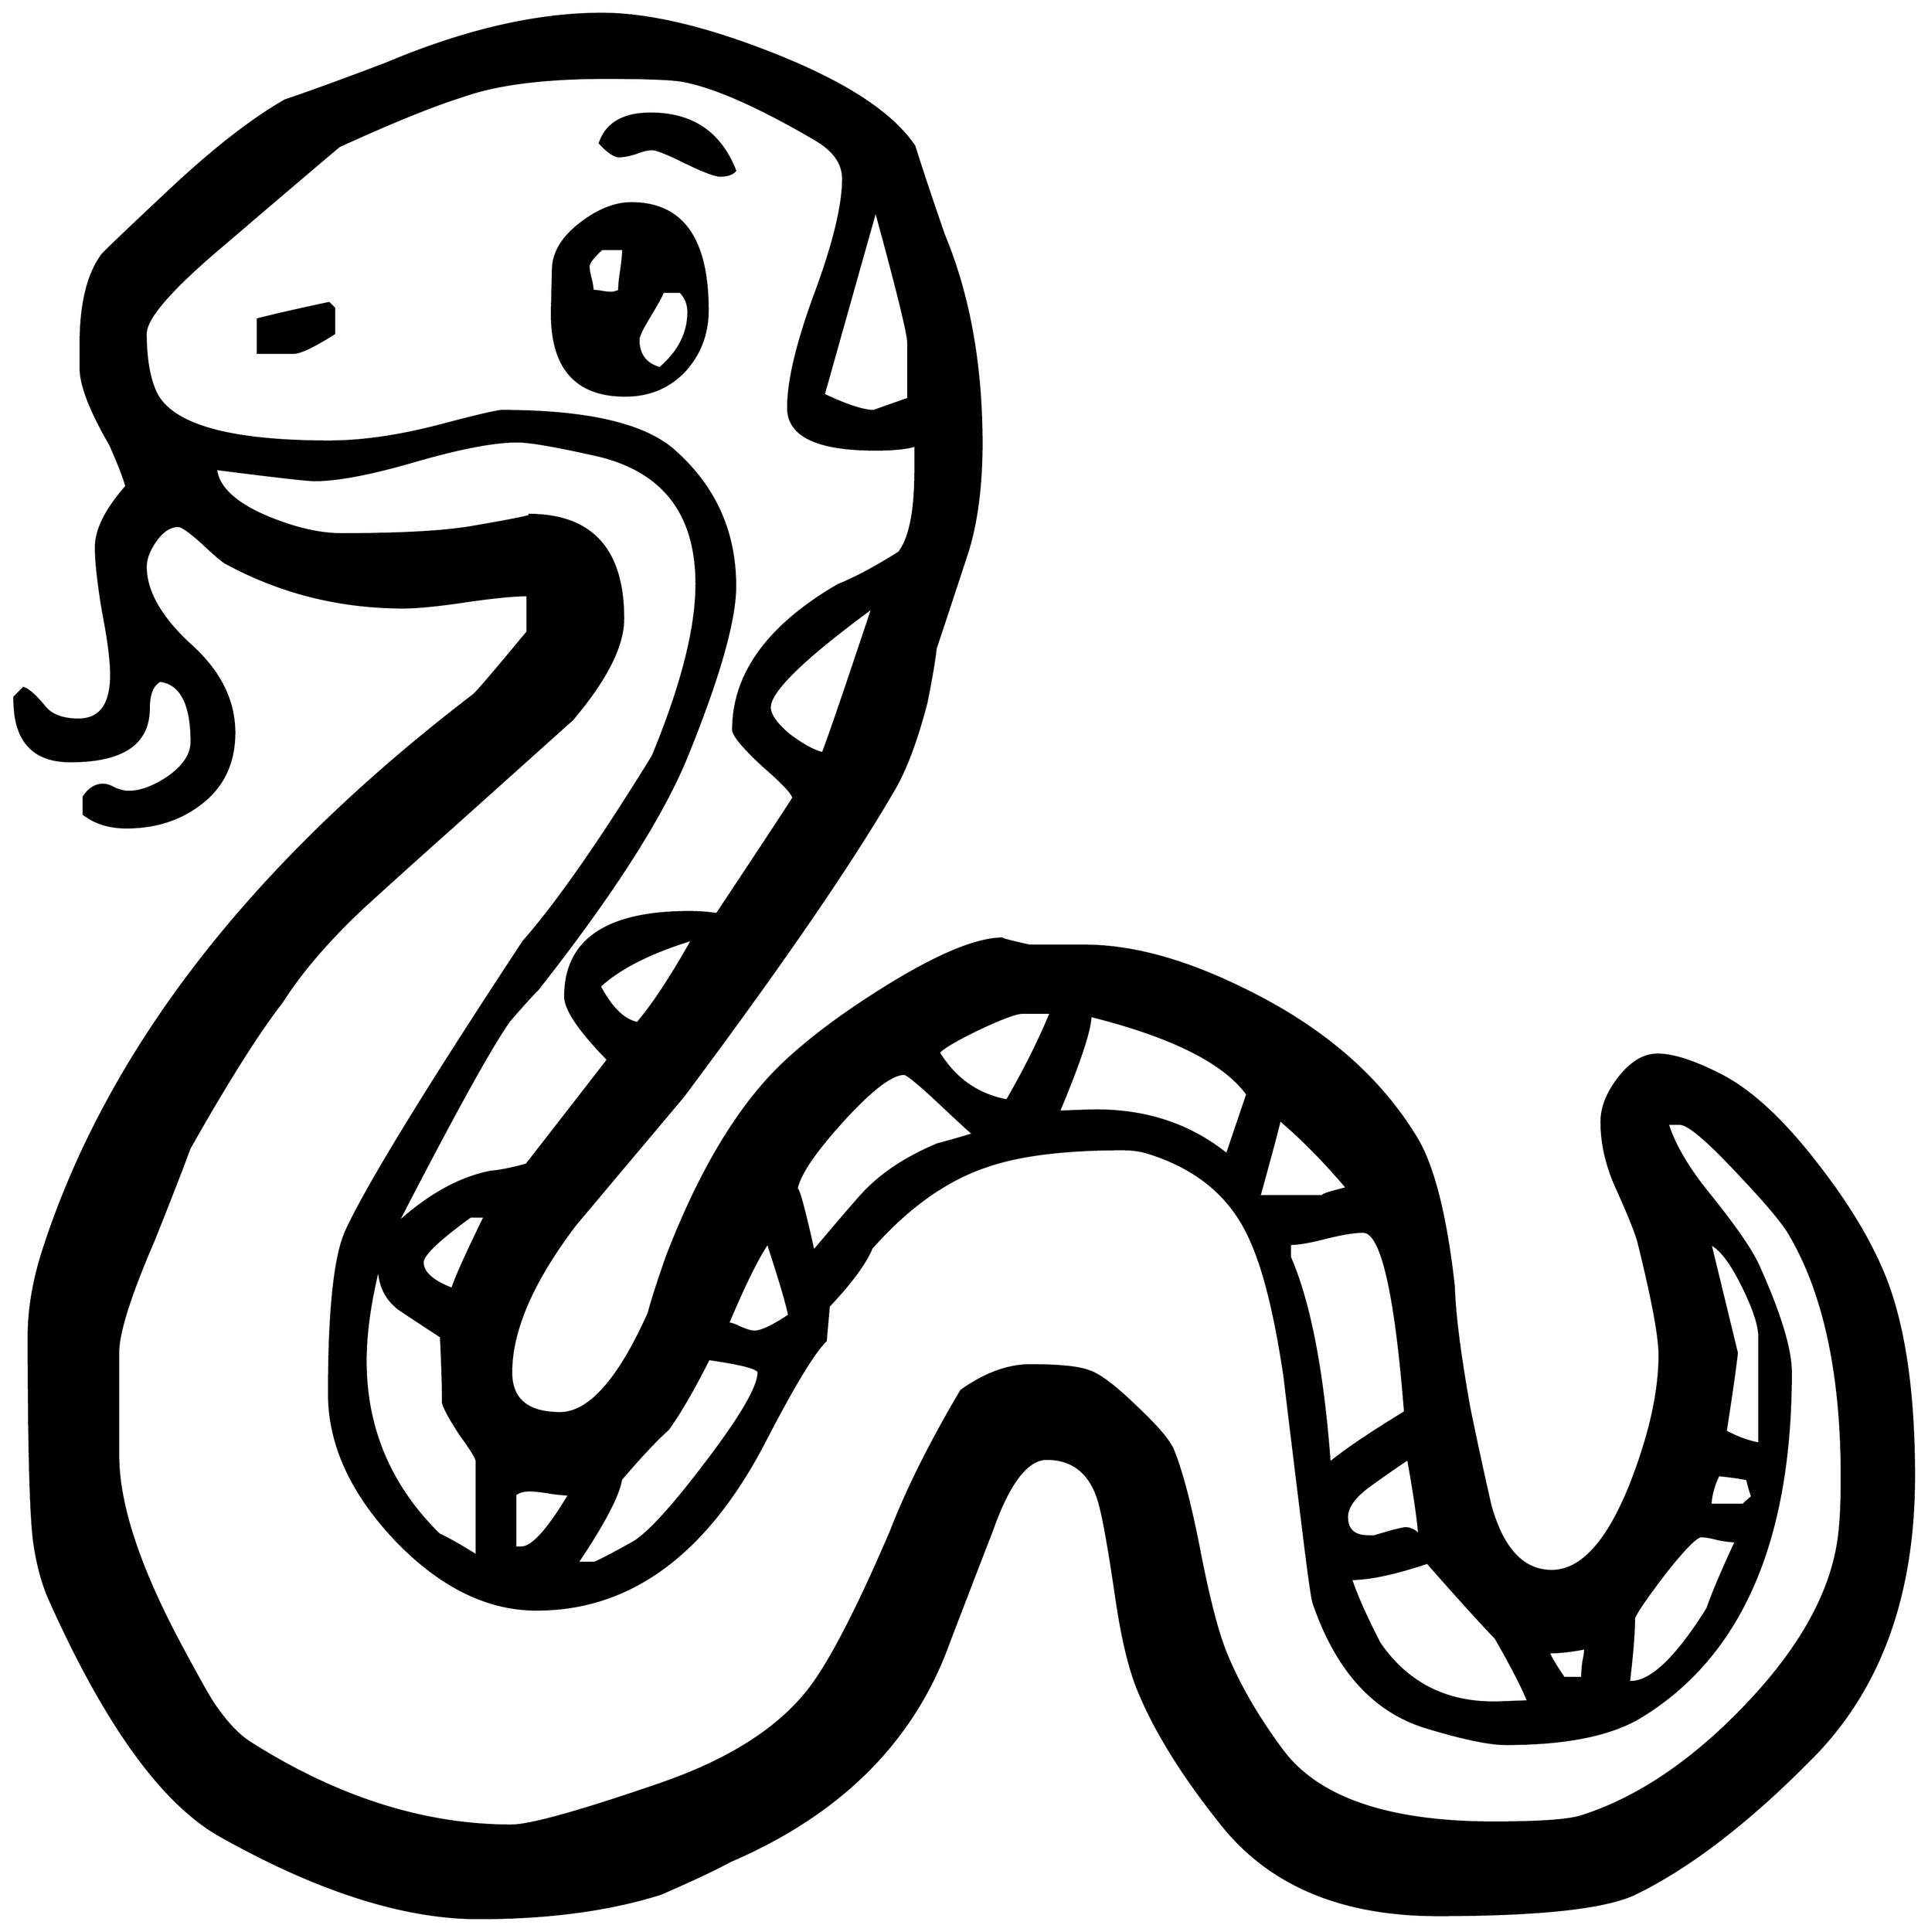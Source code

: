 


\begin{tikzpicture}[y=0.80pt, x=0.80pt, yscale=-1.0, xscale=1.0, inner sep=0pt, outer sep=0pt]
\begin{scope}[shift={(100.0,1711.0)},nonzero rule]
  \path[draw=.,fill=.,line width=1.600pt] (1948.0,-86.0) .. controls
    (1948.0,29.333) and (1915.333,120.667) .. (1850.0,188.0) ..
    controls (1787.333,252.0) and (1728.667,297.333) .. (1674.0,324.0)
    .. controls (1644.667,338.0) and (1580.0,345.0) ..
    (1480.0,345.0) .. controls (1386.0,345.0) and (1315.333,315.333)
    .. (1268.0,256.0) .. controls (1228.0,206.0) and
    (1200.0,160.333) .. (1184.0,119.0) .. controls (1176.0,97.667)
    and (1169.333,68.333) .. (1164.0,31.0) .. controls
    (1157.333,-14.333) and (1152.0,-44.333) .. (1148.0,-59.0) ..
    controls (1140.0,-88.333) and (1122.667,-103.0) ..
    (1096.0,-103.0) .. controls (1076.667,-103.0) and
    (1058.667,-79.333) .. (1042.0,-32.0) .. controls (1032.667,-8.0)
    and (1018.667,28.333) .. (1000.0,77.0) .. controls (965.333,173.667)
    and (893.667,245.333) .. (785.0,292.0) .. controls (770.333,300.0)
    and (747.667,310.667) .. (717.0,324.0) .. controls (666.333,340.0)
    and (606.667,348.0) .. (538.0,348.0) .. controls (464.667,348.0)
    and (380.0,321.0) .. (284.0,267.0) .. controls (227.333,235.0)
    and (171.667,158.0) .. (117.0,36.0) .. controls (110.333,21.333)
    and (105.333,3.667) .. (102.0,-17.0) .. controls (98.0,-41.0)
    and (96.0,-110.0) .. (96.0,-224.0) .. controls (96.0,-250.667)
    and (101.0,-279.333) .. (111.0,-310.0) .. controls
    (175.0,-506.0) and (315.667,-687.0) .. (533.0,-853.0) ..
    controls (536.333,-855.667) and (554.0,-876.333) .. (586.0,-915.0)
    -- (586.0,-951.0) .. controls (572.667,-951.0) and
    (552.333,-949.0) .. (525.0,-945.0) .. controls (498.333,-941.0)
    and (478.0,-939.0) .. (464.0,-939.0) .. controls
    (402.0,-939.0) and (344.333,-953.333) .. (291.0,-982.0) ..
    controls (287.667,-983.333) and (279.333,-990.333) ..
    (266.0,-1003.0) .. controls (254.0,-1013.667) and
    (246.333,-1019.0) .. (243.0,-1019.0) .. controls
    (235.0,-1019.0) and (227.667,-1014.333) .. (221.0,-1005.0) ..
    controls (214.333,-995.667) and (211.0,-987.0) .. (211.0,-979.0)
    .. controls (211.0,-955.0) and (225.333,-929.667) ..
    (254.0,-903.0) .. controls (283.333,-877.0) and (298.0,-848.0)
    .. (298.0,-816.0) .. controls (298.0,-787.333) and
    (287.667,-764.667) .. (267.0,-748.0) .. controls (246.333,-731.333)
    and (221.333,-723.0) .. (192.0,-723.0) .. controls
    (175.333,-723.0) and (161.333,-727.333) .. (150.0,-736.0) --
    (150.0,-753.0) .. controls (155.333,-761.0) and (161.667,-765.0)
    .. (169.0,-765.0) .. controls (172.333,-765.0) and
    (176.333,-763.667) .. (181.0,-761.0) .. controls (186.333,-759.0)
    and (190.667,-758.0) .. (194.0,-758.0) .. controls
    (206.0,-758.0) and (219.333,-763.0) .. (234.0,-773.0) ..
    controls (248.667,-783.667) and (256.0,-795.0) .. (256.0,-807.0)
    .. controls (256.0,-844.333) and (245.667,-864.333) ..
    (225.0,-867.0) .. controls (217.667,-863.0) and (214.0,-854.0)
    .. (214.0,-840.0) .. controls (214.0,-805.333) and
    (188.333,-788.0) .. (137.0,-788.0) .. controls (99.667,-788.0)
    and (81.333,-809.0) .. (82.0,-851.0) -- (91.0,-860.0) ..
    controls (96.333,-858.0) and (103.333,-851.667) .. (112.0,-841.0)
    .. controls (118.667,-833.0) and (129.667,-829.0) ..
    (145.0,-829.0) .. controls (166.333,-829.0) and (177.0,-843.667)
    .. (177.0,-873.0) .. controls (177.0,-887.0) and
    (174.333,-907.667) .. (169.0,-935.0) .. controls (164.333,-963.0)
    and (162.0,-984.0) .. (162.0,-998.0) .. controls
    (162.0,-1015.333) and (172.0,-1035.333) .. (192.0,-1058.0) ..
    controls (189.333,-1067.333) and (184.0,-1081.0) ..
    (176.0,-1099.0) .. controls (156.667,-1132.333) and
    (147.0,-1157.333) .. (147.0,-1174.0) -- (147.0,-1198.0) ..
    controls (147.0,-1236.667) and (154.0,-1265.667) ..
    (168.0,-1285.0) .. controls (170.0,-1287.667) and
    (192.333,-1309.0) .. (235.0,-1349.0) .. controls
    (277.667,-1389.0) and (315.333,-1418.333) .. (348.0,-1437.0) ..
    controls (370.0,-1444.333) and (403.0,-1456.333) ..
    (447.0,-1473.0) .. controls (524.333,-1505.667) and
    (595.0,-1522.0) .. (659.0,-1522.0) .. controls
    (704.333,-1522.0) and (760.0,-1509.0) .. (826.0,-1483.0) ..
    controls (897.333,-1455.0) and (944.0,-1424.667) ..
    (966.0,-1392.0) .. controls (972.0,-1372.667) and
    (981.667,-1343.667) .. (995.0,-1305.0) .. controls
    (1019.667,-1245.667) and (1032.0,-1177.333) .. (1032.0,-1100.0) ..
    controls (1032.0,-1060.0) and (1027.667,-1025.333) ..
    (1019.0,-996.0) .. controls (1008.333,-963.333) and
    (997.667,-931.0) .. (987.0,-899.0) .. controls (985.667,-887.0)
    and (982.667,-869.333) .. (978.0,-846.0) .. controls
    (968.667,-810.0) and (958.333,-782.0) .. (947.0,-762.0) ..
    controls (905.0,-689.333) and (835.667,-588.333) .. (739.0,-459.0)
    .. controls (703.667,-417.0) and (668.333,-375.0) ..
    (633.0,-333.0) .. controls (591.0,-277.667) and (570.0,-229.333)
    .. (570.0,-188.0) .. controls (570.0,-161.333) and
    (586.0,-148.0) .. (618.0,-148.0) .. controls (646.667,-148.0)
    and (675.667,-180.667) .. (705.0,-246.0) .. controls
    (708.333,-258.667) and (714.333,-277.333) .. (723.0,-302.0) ..
    controls (755.667,-386.667) and (793.667,-449.667) .. (837.0,-491.0)
    .. controls (863.0,-515.667) and (897.0,-541.0) ..
    (939.0,-567.0) .. controls (989.667,-598.333) and
    (1027.667,-614.0) .. (1053.0,-614.0) .. controls
    (1049.667,-614.0) and (1058.333,-611.667) .. (1079.0,-607.0) ..
    controls (1079.0,-607.0) and (1097.0,-607.0) ..
    (1133.0,-607.0) .. controls (1180.333,-607.0) and
    (1233.333,-592.333) .. (1292.0,-563.0) .. controls
    (1366.667,-526.333) and (1422.0,-478.667) .. (1458.0,-420.0) ..
    controls (1475.333,-392.667) and (1488.0,-343.333) ..
    (1496.0,-272.0) .. controls (1496.667,-246.0) and
    (1501.667,-206.667) .. (1511.0,-154.0) .. controls
    (1517.667,-121.333) and (1524.667,-89.0) .. (1532.0,-57.0) ..
    controls (1544.0,-14.333) and (1564.0,7.0) .. (1592.0,7.0) ..
    controls (1621.333,7.0) and (1647.333,-21.667) .. (1670.0,-79.0)
    .. controls (1688.667,-127.0) and (1698.0,-169.0) ..
    (1698.0,-205.0) .. controls (1698.0,-223.0) and
    (1691.333,-259.0) .. (1678.0,-313.0) .. controls
    (1676.0,-322.333) and (1668.333,-341.667) .. (1655.0,-371.0) ..
    controls (1645.667,-392.333) and (1641.0,-413.333) ..
    (1641.0,-434.0) .. controls (1641.0,-448.0) and
    (1646.667,-462.333) .. (1658.0,-477.0) .. controls
    (1670.0,-492.333) and (1682.667,-500.0) .. (1696.0,-500.0) ..
    controls (1711.333,-500.0) and (1732.0,-493.333) ..
    (1758.0,-480.0) .. controls (1788.0,-464.667) and
    (1819.667,-435.333) .. (1853.0,-392.0) .. controls
    (1883.667,-352.667) and (1906.0,-315.333) .. (1920.0,-280.0) ..
    controls (1938.667,-232.0) and (1948.0,-167.333) ..
    (1948.0,-86.0) -- cycle(960.0,-1144.0) -- (960.0,-1199.0) ..
    controls (960.0,-1207.667) and (949.333,-1251.0) ..
    (928.0,-1329.0) .. controls (916.667,-1289.0) and
    (899.667,-1228.667) .. (877.0,-1148.0) .. controls
    (899.667,-1137.333) and (916.0,-1132.0) .. (926.0,-1132.0) ..
    controls (926.0,-1132.0) and (937.333,-1136.0) ..
    (960.0,-1144.0) -- cycle(1796.0,-118.0) -- (1796.0,-223.0)
    .. controls (1796.0,-234.333) and (1790.333,-251.333) ..
    (1779.0,-274.0) .. controls (1767.667,-296.667) and
    (1757.333,-310.0) .. (1748.0,-314.0) -- (1774.0,-207.0) ..
    controls (1772.0,-189.667) and (1768.333,-164.0) ..
    (1763.0,-130.0) .. controls (1774.333,-124.0) and
    (1785.333,-120.0) .. (1796.0,-118.0) -- cycle(1789.0,-66.0) ..
    controls (1787.667,-69.333) and (1786.0,-75.0) .. (1784.0,-83.0)
    .. controls (1778.0,-84.333) and (1768.667,-85.667) ..
    (1756.0,-87.0) .. controls (1751.333,-77.667) and (1748.667,-68.0)
    .. (1748.0,-58.0) -- (1780.0,-58.0) -- (1789.0,-66.0) --
    cycle(1391.0,-369.0) .. controls (1369.0,-395.0) and
    (1347.0,-417.333) .. (1325.0,-436.0) .. controls
    (1323.667,-429.333) and (1317.0,-404.333) .. (1305.0,-361.0) --
    (1370.0,-361.0) .. controls (1362.667,-361.0) and
    (1369.667,-363.667) .. (1391.0,-369.0) -- cycle(925.0,-939.0) ..
    controls (857.667,-889.667) and (824.0,-857.0) .. (824.0,-841.0)
    .. controls (824.0,-833.667) and (830.333,-824.667) ..
    (843.0,-814.0) .. controls (856.333,-804.0) and (867.333,-798.0)
    .. (876.0,-796.0) .. controls (880.667,-807.333) and
    (897.0,-855.0) .. (925.0,-939.0) -- cycle(1773.0,-22.0) ..
    controls (1769.0,-22.0) and (1763.333,-22.667) .. (1756.0,-24.0)
    .. controls (1748.667,-26.0) and (1743.0,-27.0) ..
    (1739.0,-27.0) .. controls (1734.333,-27.0) and (1723.0,-15.667)
    .. (1705.0,7.0) .. controls (1687.0,30.333) and (1676.333,45.667)
    .. (1673.0,53.0) .. controls (1673.0,67.0) and (1671.333,88.0)
    .. (1668.0,116.0) -- (1670.0,116.0) .. controls
    (1690.0,116.0) and (1715.0,92.0) .. (1745.0,44.0) ..
    controls (1750.333,28.667) and (1759.667,6.667) .. (1773.0,-22.0) --
    cycle(1293.0,-461.0) .. controls (1270.333,-492.333) and
    (1219.0,-518.0) .. (1139.0,-538.0) .. controls
    (1139.0,-524.667) and (1128.667,-493.333) .. (1108.0,-444.0) --
    (1135.0,-445.0) .. controls (1189.0,-447.0) and
    (1235.0,-432.667) .. (1273.0,-402.0) -- (1293.0,-461.0) --
    cycle(1448.0,-149.0) .. controls (1438.667,-267.0) and
    (1425.0,-326.0) .. (1407.0,-326.0) .. controls
    (1398.333,-326.0) and (1386.0,-324.0) .. (1370.0,-320.0) ..
    controls (1354.667,-316.0) and (1343.0,-314.0) ..
    (1335.0,-314.0) -- (1335.0,-301.0) .. controls
    (1354.333,-256.333) and (1367.333,-189.0) .. (1374.0,-99.0) ..
    controls (1389.333,-111.667) and (1414.0,-128.333) ..
    (1448.0,-149.0) -- cycle(1100.0,-541.0) -- (1072.0,-541.0)
    .. controls (1066.0,-541.0) and (1051.667,-535.667) ..
    (1029.0,-525.0) .. controls (1007.0,-514.333) and
    (994.0,-506.667) .. (990.0,-502.0) .. controls (1006.0,-476.0)
    and (1028.333,-460.333) .. (1057.0,-455.0) .. controls
    (1074.333,-485.0) and (1088.667,-513.667) .. (1100.0,-541.0) --
    cycle(1625.0,83.0) .. controls (1611.667,85.667) and
    (1599.667,87.0) .. (1589.0,87.0) .. controls (1591.667,93.0) and
    (1596.667,101.333) .. (1604.0,112.0) -- (1622.0,112.0) ..
    controls (1622.0,108.667) and (1622.333,103.667) .. (1623.0,97.0)
    .. controls (1624.333,91.0) and (1625.0,86.333) .. (1625.0,83.0)
    -- cycle(1462.0,-28.0) .. controls (1460.667,-44.667) and
    (1457.0,-69.667) .. (1451.0,-103.0) .. controls (1439.0,-95.0)
    and (1427.0,-86.667) .. (1415.0,-78.0) .. controls
    (1399.0,-66.667) and (1391.0,-56.0) .. (1391.0,-46.0) ..
    controls (1391.0,-33.333) and (1398.0,-27.0) .. (1412.0,-27.0)
    -- (1418.0,-27.0) .. controls (1430.667,-31.0) and
    (1440.667,-33.667) .. (1448.0,-35.0) .. controls (1453.333,-35.0)
    and (1458.0,-32.667) .. (1462.0,-28.0) -- cycle(967.0,-1073.0)
    -- (967.0,-1098.0) .. controls (958.333,-1095.333) and
    (945.333,-1094.0) .. (928.0,-1094.0) .. controls
    (870.667,-1094.0) and (842.0,-1107.667) .. (842.0,-1135.0) ..
    controls (842.0,-1161.667) and (851.0,-1199.333) ..
    (869.0,-1248.0) .. controls (887.0,-1296.667) and
    (896.0,-1334.0) .. (896.0,-1360.0) .. controls
    (896.0,-1375.333) and (886.667,-1388.333) .. (868.0,-1399.0) ..
    controls (813.333,-1431.0) and (770.333,-1450.0) ..
    (739.0,-1456.0) .. controls (728.333,-1458.0) and
    (703.0,-1459.0) .. (663.0,-1459.0) .. controls
    (602.333,-1459.0) and (555.333,-1453.0) .. (522.0,-1441.0) ..
    controls (494.0,-1432.333) and (453.667,-1416.0) ..
    (401.0,-1392.0) .. controls (375.667,-1370.667) and
    (337.667,-1338.333) .. (287.0,-1295.0) .. controls
    (236.333,-1252.333) and (211.0,-1223.333) .. (211.0,-1208.0) ..
    controls (211.0,-1184.667) and (214.0,-1166.0) ..
    (220.0,-1152.0) .. controls (234.0,-1118.667) and
    (291.0,-1102.0) .. (391.0,-1102.0) .. controls
    (423.667,-1102.0) and (460.333,-1107.333) .. (501.0,-1118.0) ..
    controls (536.333,-1127.333) and (556.333,-1132.0) ..
    (561.0,-1132.0) .. controls (644.333,-1132.0) and
    (700.667,-1119.0) .. (730.0,-1093.0) .. controls
    (770.0,-1057.667) and (790.0,-1013.333) .. (790.0,-960.0) ..
    controls (790.0,-926.667) and (774.333,-871.333) .. (743.0,-794.0)
    .. controls (719.0,-734.667) and (670.0,-658.0) ..
    (596.0,-564.0) .. controls (589.333,-557.333) and (580.0,-547.0)
    .. (568.0,-533.0) .. controls (550.0,-507.667) and
    (513.333,-441.333) .. (458.0,-334.0) .. controls (488.667,-362.0)
    and (519.333,-379.0) .. (550.0,-385.0) .. controls
    (558.667,-385.667) and (570.333,-388.0) .. (585.0,-392.0) ..
    controls (606.333,-419.333) and (633.0,-453.667) .. (665.0,-495.0)
    .. controls (637.0,-523.667) and (623.0,-544.333) ..
    (623.0,-557.0) .. controls (623.0,-612.333) and (663.667,-640.0)
    .. (745.0,-640.0) .. controls (754.333,-640.0) and
    (763.333,-639.333) .. (772.0,-638.0) .. controls (822.0,-713.333)
    and (847.0,-751.333) .. (847.0,-752.0) .. controls
    (847.0,-756.0) and (837.0,-766.667) .. (817.0,-784.0) ..
    controls (797.667,-802.0) and (788.0,-813.667) .. (788.0,-819.0)
    .. controls (788.0,-873.667) and (822.333,-921.0) ..
    (891.0,-961.0) .. controls (907.667,-967.667) and (927.667,-978.333)
    .. (951.0,-993.0) .. controls (961.667,-1007.0) and
    (967.0,-1033.667) .. (967.0,-1073.0) -- cycle(1877.0,-85.0) ..
    controls (1877.0,-187.0) and (1859.667,-267.0) ..
    (1825.0,-325.0) .. controls (1817.667,-337.0) and
    (1800.667,-357.0) .. (1774.0,-385.0) .. controls
    (1744.667,-416.333) and (1726.0,-432.0) .. (1718.0,-432.0) --
    (1706.0,-432.0) .. controls (1712.667,-410.667) and
    (1727.0,-386.667) .. (1749.0,-360.0) .. controls
    (1773.0,-330.0) and (1788.333,-307.667) .. (1795.0,-293.0) ..
    controls (1816.333,-245.667) and (1827.0,-210.667) ..
    (1827.0,-188.0) .. controls (1827.0,-22.667) and (1778.0,90.0)
    .. (1680.0,150.0) .. controls (1650.667,168.0) and
    (1606.333,177.0) .. (1547.0,177.0) .. controls (1531.0,177.0)
    and (1505.333,171.667) .. (1470.0,161.0) .. controls
    (1418.0,145.667) and (1380.667,104.667) .. (1358.0,38.0) ..
    controls (1356.667,34.0) and (1353.333,10.333) .. (1348.0,-33.0)
    .. controls (1336.0,-130.333) and (1330.0,-179.667) ..
    (1330.0,-181.0) .. controls (1320.667,-245.0) and
    (1309.0,-291.667) .. (1295.0,-321.0) .. controls
    (1276.333,-361.667) and (1242.667,-389.333) .. (1194.0,-404.0) ..
    controls (1187.333,-406.0) and (1179.333,-407.0) ..
    (1170.0,-407.0) .. controls (1112.667,-407.0) and
    (1068.0,-401.333) .. (1036.0,-390.0) .. controls
    (996.667,-376.667) and (959.333,-350.0) .. (924.0,-310.0) ..
    controls (918.0,-295.333) and (904.0,-276.333) .. (882.0,-253.0)
    -- (879.0,-219.0) .. controls (867.667,-208.333) and
    (848.0,-176.0) .. (820.0,-122.0) .. controls (762.667,-10.667)
    and (687.667,45.0) .. (595.0,45.0) .. controls (546.333,45.0)
    and (500.0,22.0) .. (456.0,-24.0) .. controls (412.667,-70.0)
    and (391.0,-117.667) .. (391.0,-167.0) .. controls
    (391.0,-249.0) and (396.667,-302.333) .. (408.0,-327.0) ..
    controls (428.667,-371.667) and (486.667,-466.333) .. (582.0,-611.0)
    .. controls (615.333,-649.0) and (657.667,-709.667) ..
    (709.0,-793.0) .. controls (737.667,-862.333) and (752.0,-918.667)
    .. (752.0,-962.0) .. controls (752.0,-1032.0) and
    (718.667,-1074.333) .. (652.0,-1089.0) .. controls
    (613.333,-1097.667) and (588.0,-1102.0) .. (576.0,-1102.0) ..
    controls (553.333,-1102.0) and (520.0,-1095.667) ..
    (476.0,-1083.0) .. controls (432.667,-1070.333) and
    (399.667,-1064.0) .. (377.0,-1064.0) .. controls
    (369.667,-1064.0) and (337.333,-1067.667) .. (280.0,-1075.0) ..
    controls (282.0,-1057.0) and (298.667,-1041.333) ..
    (330.0,-1028.0) .. controls (357.333,-1016.667) and
    (381.667,-1011.0) .. (403.0,-1011.0) .. controls
    (461.0,-1011.0) and (503.667,-1013.333) .. (531.0,-1018.0) ..
    controls (577.667,-1026.0) and (596.333,-1030.0) ..
    (587.0,-1030.0) .. controls (649.0,-1030.0) and
    (680.0,-996.0) .. (680.0,-928.0) .. controls (680.0,-901.333)
    and (663.333,-868.333) .. (630.0,-829.0) .. controls
    (630.0,-829.0) and (591.333,-794.333) .. (514.0,-725.0) ..
    controls (484.0,-698.333) and (454.0,-671.333) .. (424.0,-644.0)
    .. controls (390.0,-612.0) and (363.667,-581.333) ..
    (345.0,-552.0) .. controls (321.667,-522.0) and (291.333,-474.0)
    .. (254.0,-408.0) .. controls (246.667,-388.0) and
    (235.0,-358.0) .. (219.0,-318.0) .. controls (195.667,-264.0)
    and (184.0,-227.333) .. (184.0,-208.0) -- (184.0,-106.0) ..
    controls (184.0,-57.333) and (205.333,6.333) .. (248.0,85.0) ..
    controls (262.0,111.0) and (271.333,127.667) .. (276.0,135.0) ..
    controls (288.667,154.333) and (301.333,168.0) .. (314.0,176.0) ..
    controls (399.333,230.0) and (484.667,257.0) .. (570.0,257.0) ..
    controls (588.667,257.0) and (637.667,243.333) .. (717.0,216.0) ..
    controls (788.333,191.333) and (838.667,158.0) .. (868.0,116.0) ..
    controls (888.0,87.333) and (913.0,38.0) .. (943.0,-32.0) ..
    controls (959.0,-73.333) and (982.0,-119.333) .. (1012.0,-170.0)
    .. controls (1035.333,-186.667) and (1058.0,-195.0) ..
    (1080.0,-195.0) .. controls (1108.667,-195.0) and
    (1128.0,-193.0) .. (1138.0,-189.0) .. controls
    (1148.0,-185.667) and (1163.0,-174.333) .. (1183.0,-155.0) ..
    controls (1203.667,-135.667) and (1216.0,-121.333) ..
    (1220.0,-112.0) .. controls (1228.667,-90.667) and
    (1237.333,-57.667) .. (1246.0,-13.0) .. controls (1254.667,31.667)
    and (1263.0,64.333) .. (1271.0,85.0) .. controls
    (1283.667,117.0) and (1302.667,150.0) .. (1328.0,184.0) ..
    controls (1363.333,230.667) and (1432.333,254.0) .. (1535.0,254.0)
    .. controls (1579.667,254.0) and (1608.333,252.0) ..
    (1621.0,248.0) .. controls (1675.667,230.667) and (1729.0,195.0)
    .. (1781.0,141.0) .. controls (1835.667,84.333) and
    (1866.667,29.0) .. (1874.0,-25.0) .. controls (1876.0,-39.667)
    and (1877.0,-59.667) .. (1877.0,-85.0) -- cycle(1569.0,135.0)
    .. controls (1563.0,120.333) and (1552.333,99.667) ..
    (1537.0,73.0) .. controls (1521.667,57.0) and (1499.333,32.333) ..
    (1470.0,-1.0) .. controls (1438.0,9.667) and (1413.0,15.0) ..
    (1395.0,15.0) .. controls (1399.667,29.667) and (1409.0,50.667) ..
    (1423.0,78.0) .. controls (1451.0,118.667) and (1490.667,138.0)
    .. (1542.0,136.0) -- (1569.0,135.0) -- cycle(1024.0,-422.0)
    .. controls (1022.0,-423.333) and (1010.0,-434.333) ..
    (988.0,-455.0) .. controls (969.333,-472.333) and (958.667,-481.0)
    .. (956.0,-481.0) .. controls (943.333,-481.0) and
    (922.333,-464.667) .. (893.0,-432.0) .. controls (864.333,-400.0)
    and (850.0,-377.333) .. (850.0,-364.0) .. controls
    (850.0,-376.667) and (855.667,-357.667) .. (867.0,-307.0) ..
    controls (899.667,-345.667) and (917.333,-366.0) .. (920.0,-368.0)
    .. controls (937.333,-385.333) and (960.333,-400.0) ..
    (989.0,-412.0) .. controls (997.0,-414.0) and
    (1008.667,-417.333) .. (1024.0,-422.0) -- cycle(748.0,-613.0) ..
    controls (706.667,-600.333) and (676.333,-585.0) .. (657.0,-567.0)
    .. controls (668.333,-545.667) and (680.667,-533.667) ..
    (694.0,-531.0) .. controls (709.333,-549.0) and (727.333,-576.333)
    .. (748.0,-613.0) -- cycle(843.0,-244.0) .. controls
    (841.0,-254.667) and (834.0,-278.333) .. (822.0,-315.0) ..
    controls (812.0,-300.333) and (799.0,-274.0) .. (783.0,-236.0)
    .. controls (785.667,-236.0) and (789.667,-234.667) ..
    (795.0,-232.0) .. controls (801.0,-229.333) and (805.667,-228.0)
    .. (809.0,-228.0) .. controls (815.667,-228.0) and
    (827.0,-233.333) .. (843.0,-244.0) -- cycle(813.0,-188.0) ..
    controls (813.0,-192.0) and (796.667,-196.333) .. (764.0,-201.0)
    .. controls (749.333,-171.667) and (736.0,-148.667) ..
    (724.0,-132.0) .. controls (712.667,-122.0) and (697.333,-105.667)
    .. (678.0,-83.0) .. controls (675.333,-67.0) and (661.0,-39.667)
    .. (635.0,-1.0) -- (652.0,-1.0) .. controls (660.667,-5.0) and
    (673.333,-11.667) .. (690.0,-21.0) .. controls (704.667,-29.667) and
    (728.667,-56.0) .. (762.0,-100.0) .. controls (796.0,-144.667)
    and (813.0,-174.0) .. (813.0,-188.0) -- cycle(544.0,-341.0)
    -- (530.0,-341.0) .. controls (498.667,-318.333) and
    (483.0,-303.333) .. (483.0,-296.0) .. controls (483.0,-286.0)
    and (492.667,-277.333) .. (512.0,-270.0) .. controls
    (516.0,-282.0) and (526.667,-305.667) .. (544.0,-341.0) --
    cycle(627.0,-68.0) .. controls (622.333,-68.0) and
    (615.667,-68.667) .. (607.0,-70.0) .. controls (599.0,-71.333) and
    (592.667,-72.0) .. (588.0,-72.0) .. controls (582.0,-72.0) and
    (577.333,-70.667) .. (574.0,-68.0) -- (574.0,-16.0) --
    (580.0,-16.0) .. controls (590.667,-16.0) and (606.333,-33.333) ..
    (627.0,-68.0) -- cycle(536.0,-8.0) -- (536.0,-101.0) ..
    controls (536.0,-103.667) and (530.667,-112.333) .. (520.0,-127.0)
    .. controls (510.0,-142.333) and (504.333,-152.667) ..
    (503.0,-158.0) .. controls (503.0,-172.667) and (502.333,-194.333)
    .. (501.0,-223.0) .. controls (487.667,-231.667) and
    (474.0,-240.667) .. (460.0,-250.0) .. controls (446.667,-260.0)
    and (440.0,-274.0) .. (440.0,-292.0) .. controls
    (431.333,-257.333) and (427.0,-226.333) .. (427.0,-199.0) ..
    controls (427.0,-133.0) and (451.0,-76.333) .. (499.0,-29.0)
    .. controls (507.667,-25.0) and (520.0,-18.0) .. (536.0,-8.0)
    -- cycle(790.0,-1368.0) .. controls (787.333,-1364.667) and
    (782.333,-1363.0) .. (775.0,-1363.0) .. controls
    (770.333,-1363.0) and (759.0,-1367.333) .. (741.0,-1376.0) ..
    controls (723.667,-1384.667) and (712.667,-1389.0) ..
    (708.0,-1389.0) .. controls (704.0,-1389.0) and
    (698.667,-1387.667) .. (692.0,-1385.0) .. controls
    (685.333,-1383.0) and (680.0,-1382.0) .. (676.0,-1382.0) ..
    controls (671.333,-1382.0) and (665.0,-1386.333) ..
    (657.0,-1395.0) .. controls (663.667,-1414.333) and
    (680.333,-1424.0) .. (707.0,-1424.0) .. controls
    (747.667,-1424.0) and (775.333,-1405.333) .. (790.0,-1368.0) --
    cycle(763.0,-1231.0) .. controls (763.0,-1207.667) and
    (755.333,-1187.667) .. (740.0,-1171.0) .. controls
    (724.667,-1155.0) and (705.333,-1147.0) .. (682.0,-1147.0) ..
    controls (632.667,-1147.0) and (608.667,-1175.333) ..
    (610.0,-1232.0) -- (611.0,-1272.0) .. controls
    (611.667,-1288.0) and (620.667,-1302.667) .. (638.0,-1316.0) ..
    controls (655.333,-1329.333) and (672.0,-1336.0) ..
    (688.0,-1336.0) .. controls (738.0,-1336.0) and
    (763.0,-1301.0) .. (763.0,-1231.0) -- cycle(396.0,-1208.0)
    .. controls (376.0,-1195.333) and (362.667,-1189.0) ..
    (356.0,-1189.0) -- (321.0,-1189.0) -- (321.0,-1222.0) ..
    controls (336.333,-1226.0) and (359.667,-1231.333) ..
    (391.0,-1238.0) -- (396.0,-1233.0) -- (396.0,-1208.0) --
    cycle(680.0,-1291.0) -- (659.0,-1291.0) .. controls
    (650.333,-1283.0) and (646.0,-1277.333) .. (646.0,-1274.0) ..
    controls (646.0,-1271.333) and (646.667,-1267.333) ..
    (648.0,-1262.0) .. controls (649.333,-1256.667) and
    (650.0,-1252.667) .. (650.0,-1250.0) .. controls
    (652.0,-1250.0) and (655.0,-1249.667) .. (659.0,-1249.0) ..
    controls (663.0,-1248.333) and (666.0,-1248.0) ..
    (668.0,-1248.0) .. controls (670.0,-1248.0) and
    (672.667,-1248.667) .. (676.0,-1250.0) .. controls
    (676.0,-1254.667) and (676.667,-1261.333) .. (678.0,-1270.0) ..
    controls (679.333,-1279.333) and (680.0,-1286.333) ..
    (680.0,-1291.0) -- cycle(744.0,-1229.0) .. controls
    (744.0,-1237.0) and (741.333,-1243.667) .. (736.0,-1249.0) --
    (719.0,-1249.0) .. controls (717.667,-1245.0) and
    (713.333,-1237.0) .. (706.0,-1225.0) .. controls
    (698.667,-1213.0) and (695.0,-1205.333) .. (695.0,-1202.0) ..
    controls (695.0,-1187.333) and (702.0,-1178.0) ..
    (716.0,-1174.0) .. controls (734.667,-1190.0) and
    (744.0,-1208.333) .. (744.0,-1229.0) -- cycle;
\end{scope}

\end{tikzpicture}

